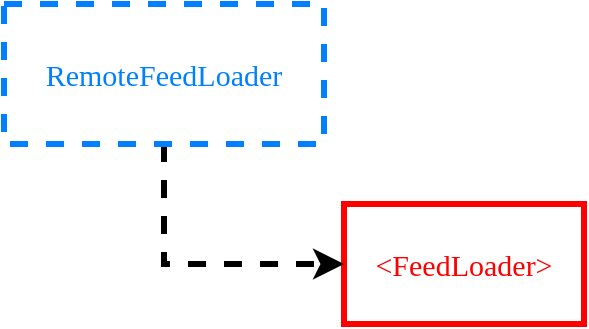 <mxfile version="18.1.3" type="device"><diagram id="PulHM7i9M9r0LFJOORfW" name="第 1 页"><mxGraphModel dx="786" dy="1212" grid="1" gridSize="10" guides="1" tooltips="1" connect="1" arrows="1" fold="1" page="1" pageScale="1" pageWidth="827" pageHeight="1169" math="0" shadow="0"><root><mxCell id="0"/><mxCell id="1" parent="0"/><mxCell id="VpBzjmiUW8fstV2X5h0Y-1" value="&lt;font style=&quot;font-size: 15px;&quot; face=&quot;Lucida Console&quot; color=&quot;#ff0000&quot;&gt;&amp;lt;FeedLoader&amp;gt;&lt;/font&gt;" style="rounded=0;whiteSpace=wrap;html=1;strokeColor=#FF0000;strokeWidth=3;" vertex="1" parent="1"><mxGeometry x="320" y="380" width="120" height="60" as="geometry"/></mxCell><mxCell id="VpBzjmiUW8fstV2X5h0Y-4" style="edgeStyle=orthogonalEdgeStyle;rounded=0;orthogonalLoop=1;jettySize=auto;html=1;entryX=0;entryY=0.5;entryDx=0;entryDy=0;fontFamily=Lucida Console;fontSize=15;fontColor=#007FFF;exitX=0.5;exitY=1;exitDx=0;exitDy=0;dashed=1;strokeWidth=3;" edge="1" parent="1" source="VpBzjmiUW8fstV2X5h0Y-3" target="VpBzjmiUW8fstV2X5h0Y-1"><mxGeometry relative="1" as="geometry"/></mxCell><mxCell id="VpBzjmiUW8fstV2X5h0Y-3" value="&lt;font color=&quot;#007fff&quot; style=&quot;font-size: 15px;&quot; face=&quot;Lucida Console&quot;&gt;RemoteFeedLoader&lt;/font&gt;" style="rounded=0;whiteSpace=wrap;html=1;strokeColor=#007FFF;strokeWidth=3;dashed=1;" vertex="1" parent="1"><mxGeometry x="150" y="280" width="160" height="70" as="geometry"/></mxCell></root></mxGraphModel></diagram></mxfile>